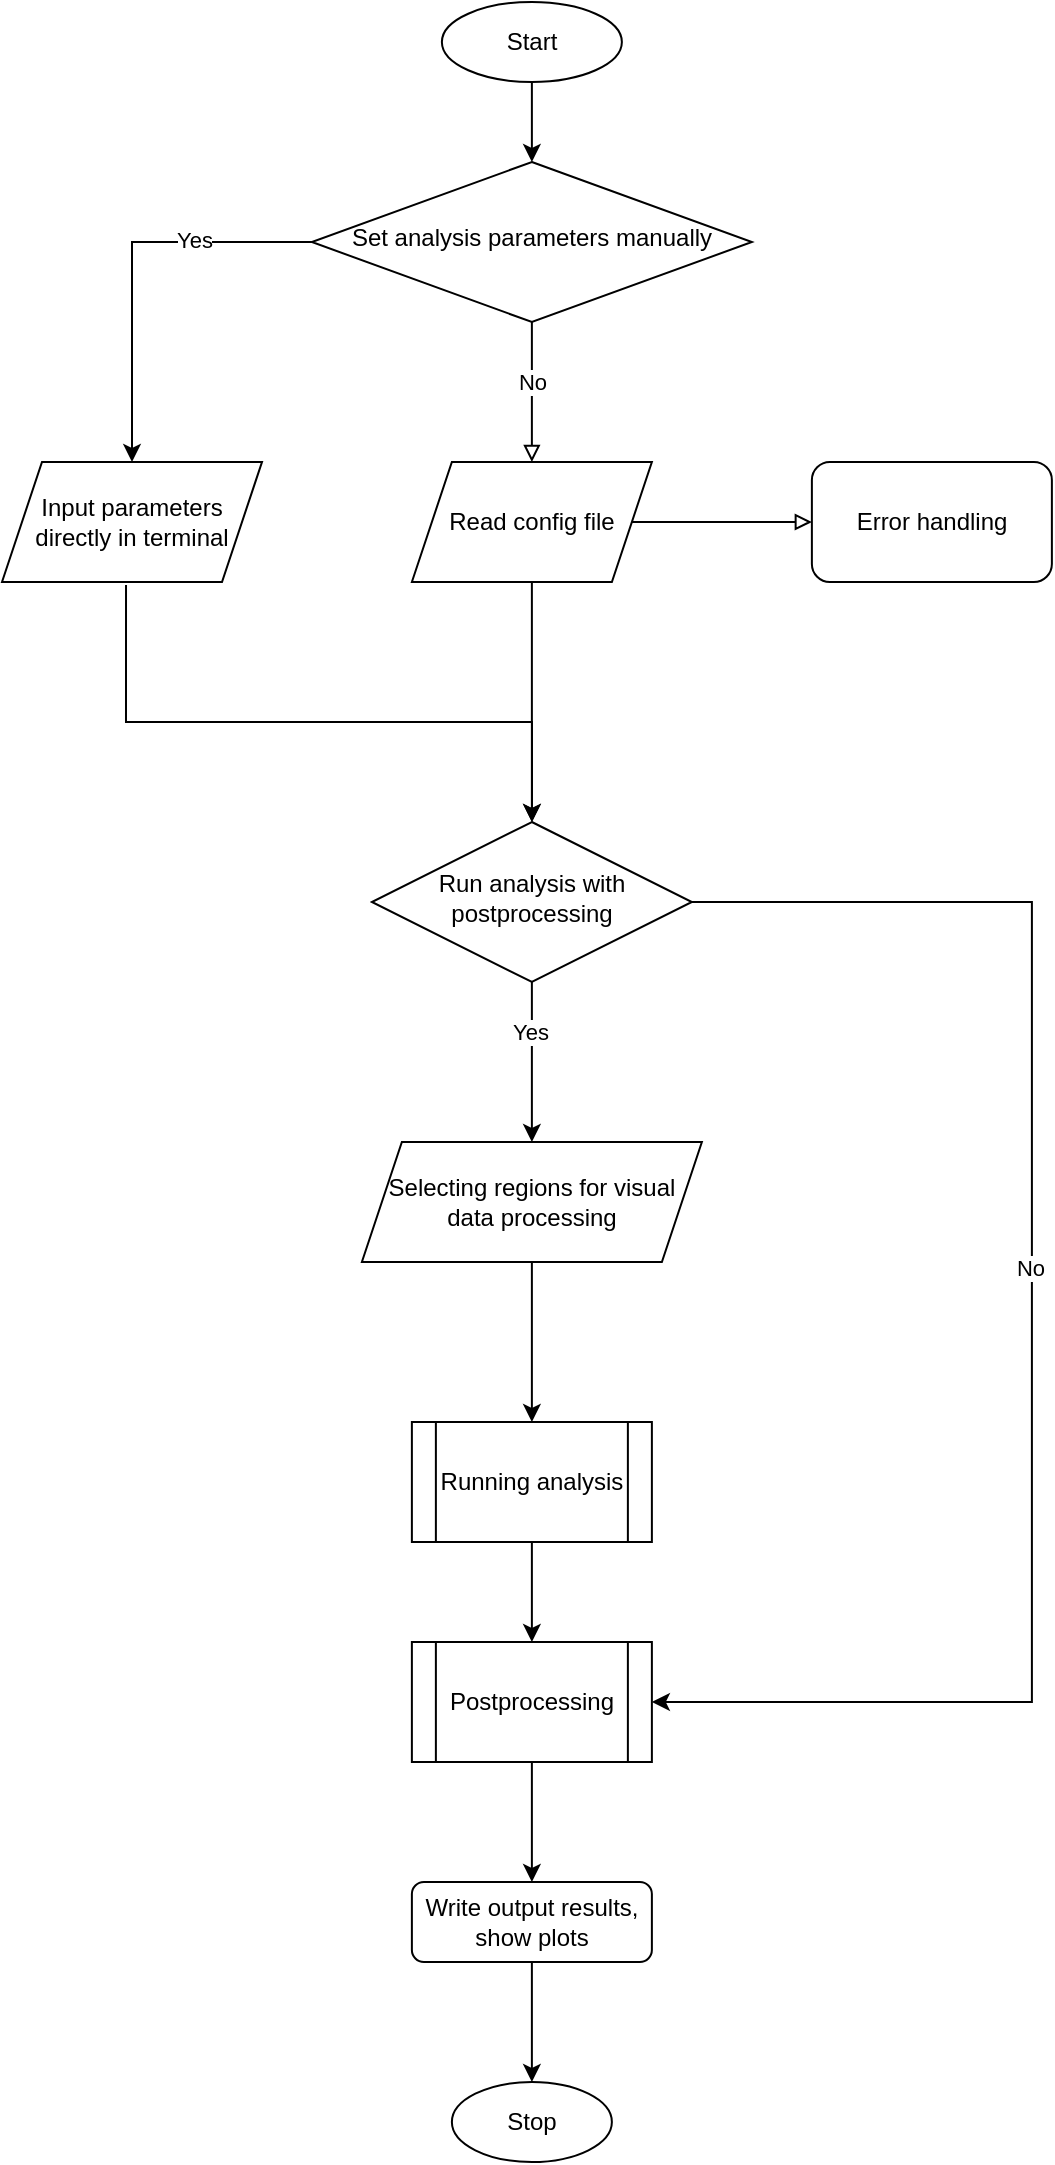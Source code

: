 <mxfile version="21.6.1" type="github">
  <diagram id="C5RBs43oDa-KdzZeNtuy" name="Page-1">
    <mxGraphModel dx="1841" dy="1076" grid="1" gridSize="10" guides="1" tooltips="1" connect="1" arrows="1" fold="1" page="1" pageScale="1" pageWidth="827" pageHeight="1169" math="0" shadow="0">
      <root>
        <mxCell id="WIyWlLk6GJQsqaUBKTNV-0" />
        <mxCell id="WIyWlLk6GJQsqaUBKTNV-1" parent="WIyWlLk6GJQsqaUBKTNV-0" />
        <mxCell id="3gCZqKBASgWrl0syq8tZ-24" style="edgeStyle=orthogonalEdgeStyle;rounded=0;orthogonalLoop=1;jettySize=auto;html=1;entryX=0.5;entryY=0;entryDx=0;entryDy=0;" edge="1" parent="WIyWlLk6GJQsqaUBKTNV-1" source="WIyWlLk6GJQsqaUBKTNV-6" target="3gCZqKBASgWrl0syq8tZ-14">
          <mxGeometry relative="1" as="geometry" />
        </mxCell>
        <mxCell id="3gCZqKBASgWrl0syq8tZ-27" value="Yes" style="edgeLabel;html=1;align=center;verticalAlign=middle;resizable=0;points=[];" vertex="1" connectable="0" parent="3gCZqKBASgWrl0syq8tZ-24">
          <mxGeometry x="-0.37" y="-1" relative="1" as="geometry">
            <mxPoint as="offset" />
          </mxGeometry>
        </mxCell>
        <mxCell id="3gCZqKBASgWrl0syq8tZ-25" style="edgeStyle=orthogonalEdgeStyle;rounded=0;orthogonalLoop=1;jettySize=auto;html=1;entryX=1;entryY=0.5;entryDx=0;entryDy=0;" edge="1" parent="WIyWlLk6GJQsqaUBKTNV-1" source="WIyWlLk6GJQsqaUBKTNV-6" target="3gCZqKBASgWrl0syq8tZ-22">
          <mxGeometry relative="1" as="geometry">
            <Array as="points">
              <mxPoint x="614.94" y="510" />
              <mxPoint x="614.94" y="910" />
            </Array>
          </mxGeometry>
        </mxCell>
        <mxCell id="3gCZqKBASgWrl0syq8tZ-26" value="No" style="edgeLabel;html=1;align=center;verticalAlign=middle;resizable=0;points=[];" vertex="1" connectable="0" parent="3gCZqKBASgWrl0syq8tZ-25">
          <mxGeometry x="-0.073" y="-1" relative="1" as="geometry">
            <mxPoint as="offset" />
          </mxGeometry>
        </mxCell>
        <mxCell id="WIyWlLk6GJQsqaUBKTNV-6" value="Run analysis with postprocessing" style="rhombus;whiteSpace=wrap;html=1;shadow=0;fontFamily=Helvetica;fontSize=12;align=center;strokeWidth=1;spacing=6;spacingTop=-4;" parent="WIyWlLk6GJQsqaUBKTNV-1" vertex="1">
          <mxGeometry x="284.94" y="470" width="160" height="80" as="geometry" />
        </mxCell>
        <mxCell id="3gCZqKBASgWrl0syq8tZ-8" style="edgeStyle=orthogonalEdgeStyle;rounded=0;orthogonalLoop=1;jettySize=auto;html=1;endArrow=block;endFill=0;" edge="1" parent="WIyWlLk6GJQsqaUBKTNV-1" source="WIyWlLk6GJQsqaUBKTNV-10" target="3gCZqKBASgWrl0syq8tZ-3">
          <mxGeometry relative="1" as="geometry" />
        </mxCell>
        <mxCell id="3gCZqKBASgWrl0syq8tZ-42" value="No" style="edgeLabel;html=1;align=center;verticalAlign=middle;resizable=0;points=[];" vertex="1" connectable="0" parent="3gCZqKBASgWrl0syq8tZ-8">
          <mxGeometry x="-0.143" relative="1" as="geometry">
            <mxPoint as="offset" />
          </mxGeometry>
        </mxCell>
        <mxCell id="3gCZqKBASgWrl0syq8tZ-31" style="edgeStyle=orthogonalEdgeStyle;rounded=0;orthogonalLoop=1;jettySize=auto;html=1;" edge="1" parent="WIyWlLk6GJQsqaUBKTNV-1" source="WIyWlLk6GJQsqaUBKTNV-10" target="3gCZqKBASgWrl0syq8tZ-32">
          <mxGeometry relative="1" as="geometry">
            <mxPoint x="159.999" y="290" as="targetPoint" />
          </mxGeometry>
        </mxCell>
        <mxCell id="3gCZqKBASgWrl0syq8tZ-43" value="Yes" style="edgeLabel;html=1;align=center;verticalAlign=middle;resizable=0;points=[];" vertex="1" connectable="0" parent="3gCZqKBASgWrl0syq8tZ-31">
          <mxGeometry x="-0.411" y="-1" relative="1" as="geometry">
            <mxPoint as="offset" />
          </mxGeometry>
        </mxCell>
        <mxCell id="WIyWlLk6GJQsqaUBKTNV-10" value="Set analysis parameters manually" style="rhombus;whiteSpace=wrap;html=1;shadow=0;fontFamily=Helvetica;fontSize=12;align=center;strokeWidth=1;spacing=6;spacingTop=-4;" parent="WIyWlLk6GJQsqaUBKTNV-1" vertex="1">
          <mxGeometry x="254.94" y="140" width="220" height="80" as="geometry" />
        </mxCell>
        <mxCell id="3gCZqKBASgWrl0syq8tZ-5" value="" style="edgeStyle=orthogonalEdgeStyle;rounded=0;orthogonalLoop=1;jettySize=auto;html=1;endArrow=block;endFill=0;" edge="1" parent="WIyWlLk6GJQsqaUBKTNV-1" source="3gCZqKBASgWrl0syq8tZ-3" target="3gCZqKBASgWrl0syq8tZ-4">
          <mxGeometry relative="1" as="geometry" />
        </mxCell>
        <mxCell id="3gCZqKBASgWrl0syq8tZ-21" style="edgeStyle=orthogonalEdgeStyle;rounded=0;orthogonalLoop=1;jettySize=auto;html=1;" edge="1" parent="WIyWlLk6GJQsqaUBKTNV-1" source="3gCZqKBASgWrl0syq8tZ-3" target="WIyWlLk6GJQsqaUBKTNV-6">
          <mxGeometry relative="1" as="geometry" />
        </mxCell>
        <mxCell id="3gCZqKBASgWrl0syq8tZ-3" value="Read config file" style="shape=parallelogram;perimeter=parallelogramPerimeter;whiteSpace=wrap;html=1;fixedSize=1;" vertex="1" parent="WIyWlLk6GJQsqaUBKTNV-1">
          <mxGeometry x="304.94" y="290" width="120" height="60" as="geometry" />
        </mxCell>
        <mxCell id="3gCZqKBASgWrl0syq8tZ-4" value="Error handling" style="rounded=1;whiteSpace=wrap;html=1;" vertex="1" parent="WIyWlLk6GJQsqaUBKTNV-1">
          <mxGeometry x="504.94" y="290" width="120" height="60" as="geometry" />
        </mxCell>
        <mxCell id="3gCZqKBASgWrl0syq8tZ-17" value="" style="edgeStyle=orthogonalEdgeStyle;rounded=0;orthogonalLoop=1;jettySize=auto;html=1;" edge="1" parent="WIyWlLk6GJQsqaUBKTNV-1" source="3gCZqKBASgWrl0syq8tZ-14" target="3gCZqKBASgWrl0syq8tZ-16">
          <mxGeometry relative="1" as="geometry" />
        </mxCell>
        <mxCell id="3gCZqKBASgWrl0syq8tZ-14" value="Selecting regions for visual data processing" style="shape=parallelogram;perimeter=parallelogramPerimeter;whiteSpace=wrap;html=1;fixedSize=1;" vertex="1" parent="WIyWlLk6GJQsqaUBKTNV-1">
          <mxGeometry x="279.94" y="630" width="170" height="60" as="geometry" />
        </mxCell>
        <mxCell id="3gCZqKBASgWrl0syq8tZ-28" style="edgeStyle=orthogonalEdgeStyle;rounded=0;orthogonalLoop=1;jettySize=auto;html=1;" edge="1" parent="WIyWlLk6GJQsqaUBKTNV-1" source="3gCZqKBASgWrl0syq8tZ-16" target="3gCZqKBASgWrl0syq8tZ-22">
          <mxGeometry relative="1" as="geometry" />
        </mxCell>
        <mxCell id="3gCZqKBASgWrl0syq8tZ-16" value="Running analysis" style="shape=process;whiteSpace=wrap;html=1;backgroundOutline=1;" vertex="1" parent="WIyWlLk6GJQsqaUBKTNV-1">
          <mxGeometry x="304.94" y="770" width="120" height="60" as="geometry" />
        </mxCell>
        <mxCell id="3gCZqKBASgWrl0syq8tZ-35" value="" style="edgeStyle=orthogonalEdgeStyle;rounded=0;orthogonalLoop=1;jettySize=auto;html=1;" edge="1" parent="WIyWlLk6GJQsqaUBKTNV-1" source="3gCZqKBASgWrl0syq8tZ-22" target="3gCZqKBASgWrl0syq8tZ-34">
          <mxGeometry relative="1" as="geometry" />
        </mxCell>
        <mxCell id="3gCZqKBASgWrl0syq8tZ-22" value="Postprocessing" style="shape=process;whiteSpace=wrap;html=1;backgroundOutline=1;" vertex="1" parent="WIyWlLk6GJQsqaUBKTNV-1">
          <mxGeometry x="304.94" y="880" width="120" height="60" as="geometry" />
        </mxCell>
        <mxCell id="3gCZqKBASgWrl0syq8tZ-33" style="edgeStyle=orthogonalEdgeStyle;rounded=0;orthogonalLoop=1;jettySize=auto;html=1;exitX=0.477;exitY=1.025;exitDx=0;exitDy=0;exitPerimeter=0;" edge="1" parent="WIyWlLk6GJQsqaUBKTNV-1" source="3gCZqKBASgWrl0syq8tZ-32" target="WIyWlLk6GJQsqaUBKTNV-6">
          <mxGeometry relative="1" as="geometry">
            <mxPoint x="159.999" y="350" as="sourcePoint" />
            <Array as="points">
              <mxPoint x="162" y="420" />
              <mxPoint x="365" y="420" />
            </Array>
          </mxGeometry>
        </mxCell>
        <mxCell id="3gCZqKBASgWrl0syq8tZ-32" value="Input parameters directly in terminal" style="shape=parallelogram;perimeter=parallelogramPerimeter;whiteSpace=wrap;html=1;fixedSize=1;" vertex="1" parent="WIyWlLk6GJQsqaUBKTNV-1">
          <mxGeometry x="100" y="290" width="130" height="60" as="geometry" />
        </mxCell>
        <mxCell id="3gCZqKBASgWrl0syq8tZ-39" value="" style="edgeStyle=orthogonalEdgeStyle;rounded=0;orthogonalLoop=1;jettySize=auto;html=1;" edge="1" parent="WIyWlLk6GJQsqaUBKTNV-1" source="3gCZqKBASgWrl0syq8tZ-34" target="3gCZqKBASgWrl0syq8tZ-38">
          <mxGeometry relative="1" as="geometry" />
        </mxCell>
        <mxCell id="3gCZqKBASgWrl0syq8tZ-34" value="Write output results, show plots" style="rounded=1;whiteSpace=wrap;html=1;" vertex="1" parent="WIyWlLk6GJQsqaUBKTNV-1">
          <mxGeometry x="304.94" y="1000" width="120" height="40" as="geometry" />
        </mxCell>
        <mxCell id="3gCZqKBASgWrl0syq8tZ-38" value="Stop" style="ellipse;whiteSpace=wrap;html=1;rounded=1;" vertex="1" parent="WIyWlLk6GJQsqaUBKTNV-1">
          <mxGeometry x="324.94" y="1100" width="80" height="40" as="geometry" />
        </mxCell>
        <mxCell id="3gCZqKBASgWrl0syq8tZ-41" style="edgeStyle=orthogonalEdgeStyle;rounded=0;orthogonalLoop=1;jettySize=auto;html=1;entryX=0.5;entryY=0;entryDx=0;entryDy=0;" edge="1" parent="WIyWlLk6GJQsqaUBKTNV-1" source="3gCZqKBASgWrl0syq8tZ-40" target="WIyWlLk6GJQsqaUBKTNV-10">
          <mxGeometry relative="1" as="geometry" />
        </mxCell>
        <mxCell id="3gCZqKBASgWrl0syq8tZ-40" value="Start" style="ellipse;whiteSpace=wrap;html=1;" vertex="1" parent="WIyWlLk6GJQsqaUBKTNV-1">
          <mxGeometry x="319.94" y="60" width="90" height="40" as="geometry" />
        </mxCell>
      </root>
    </mxGraphModel>
  </diagram>
</mxfile>
